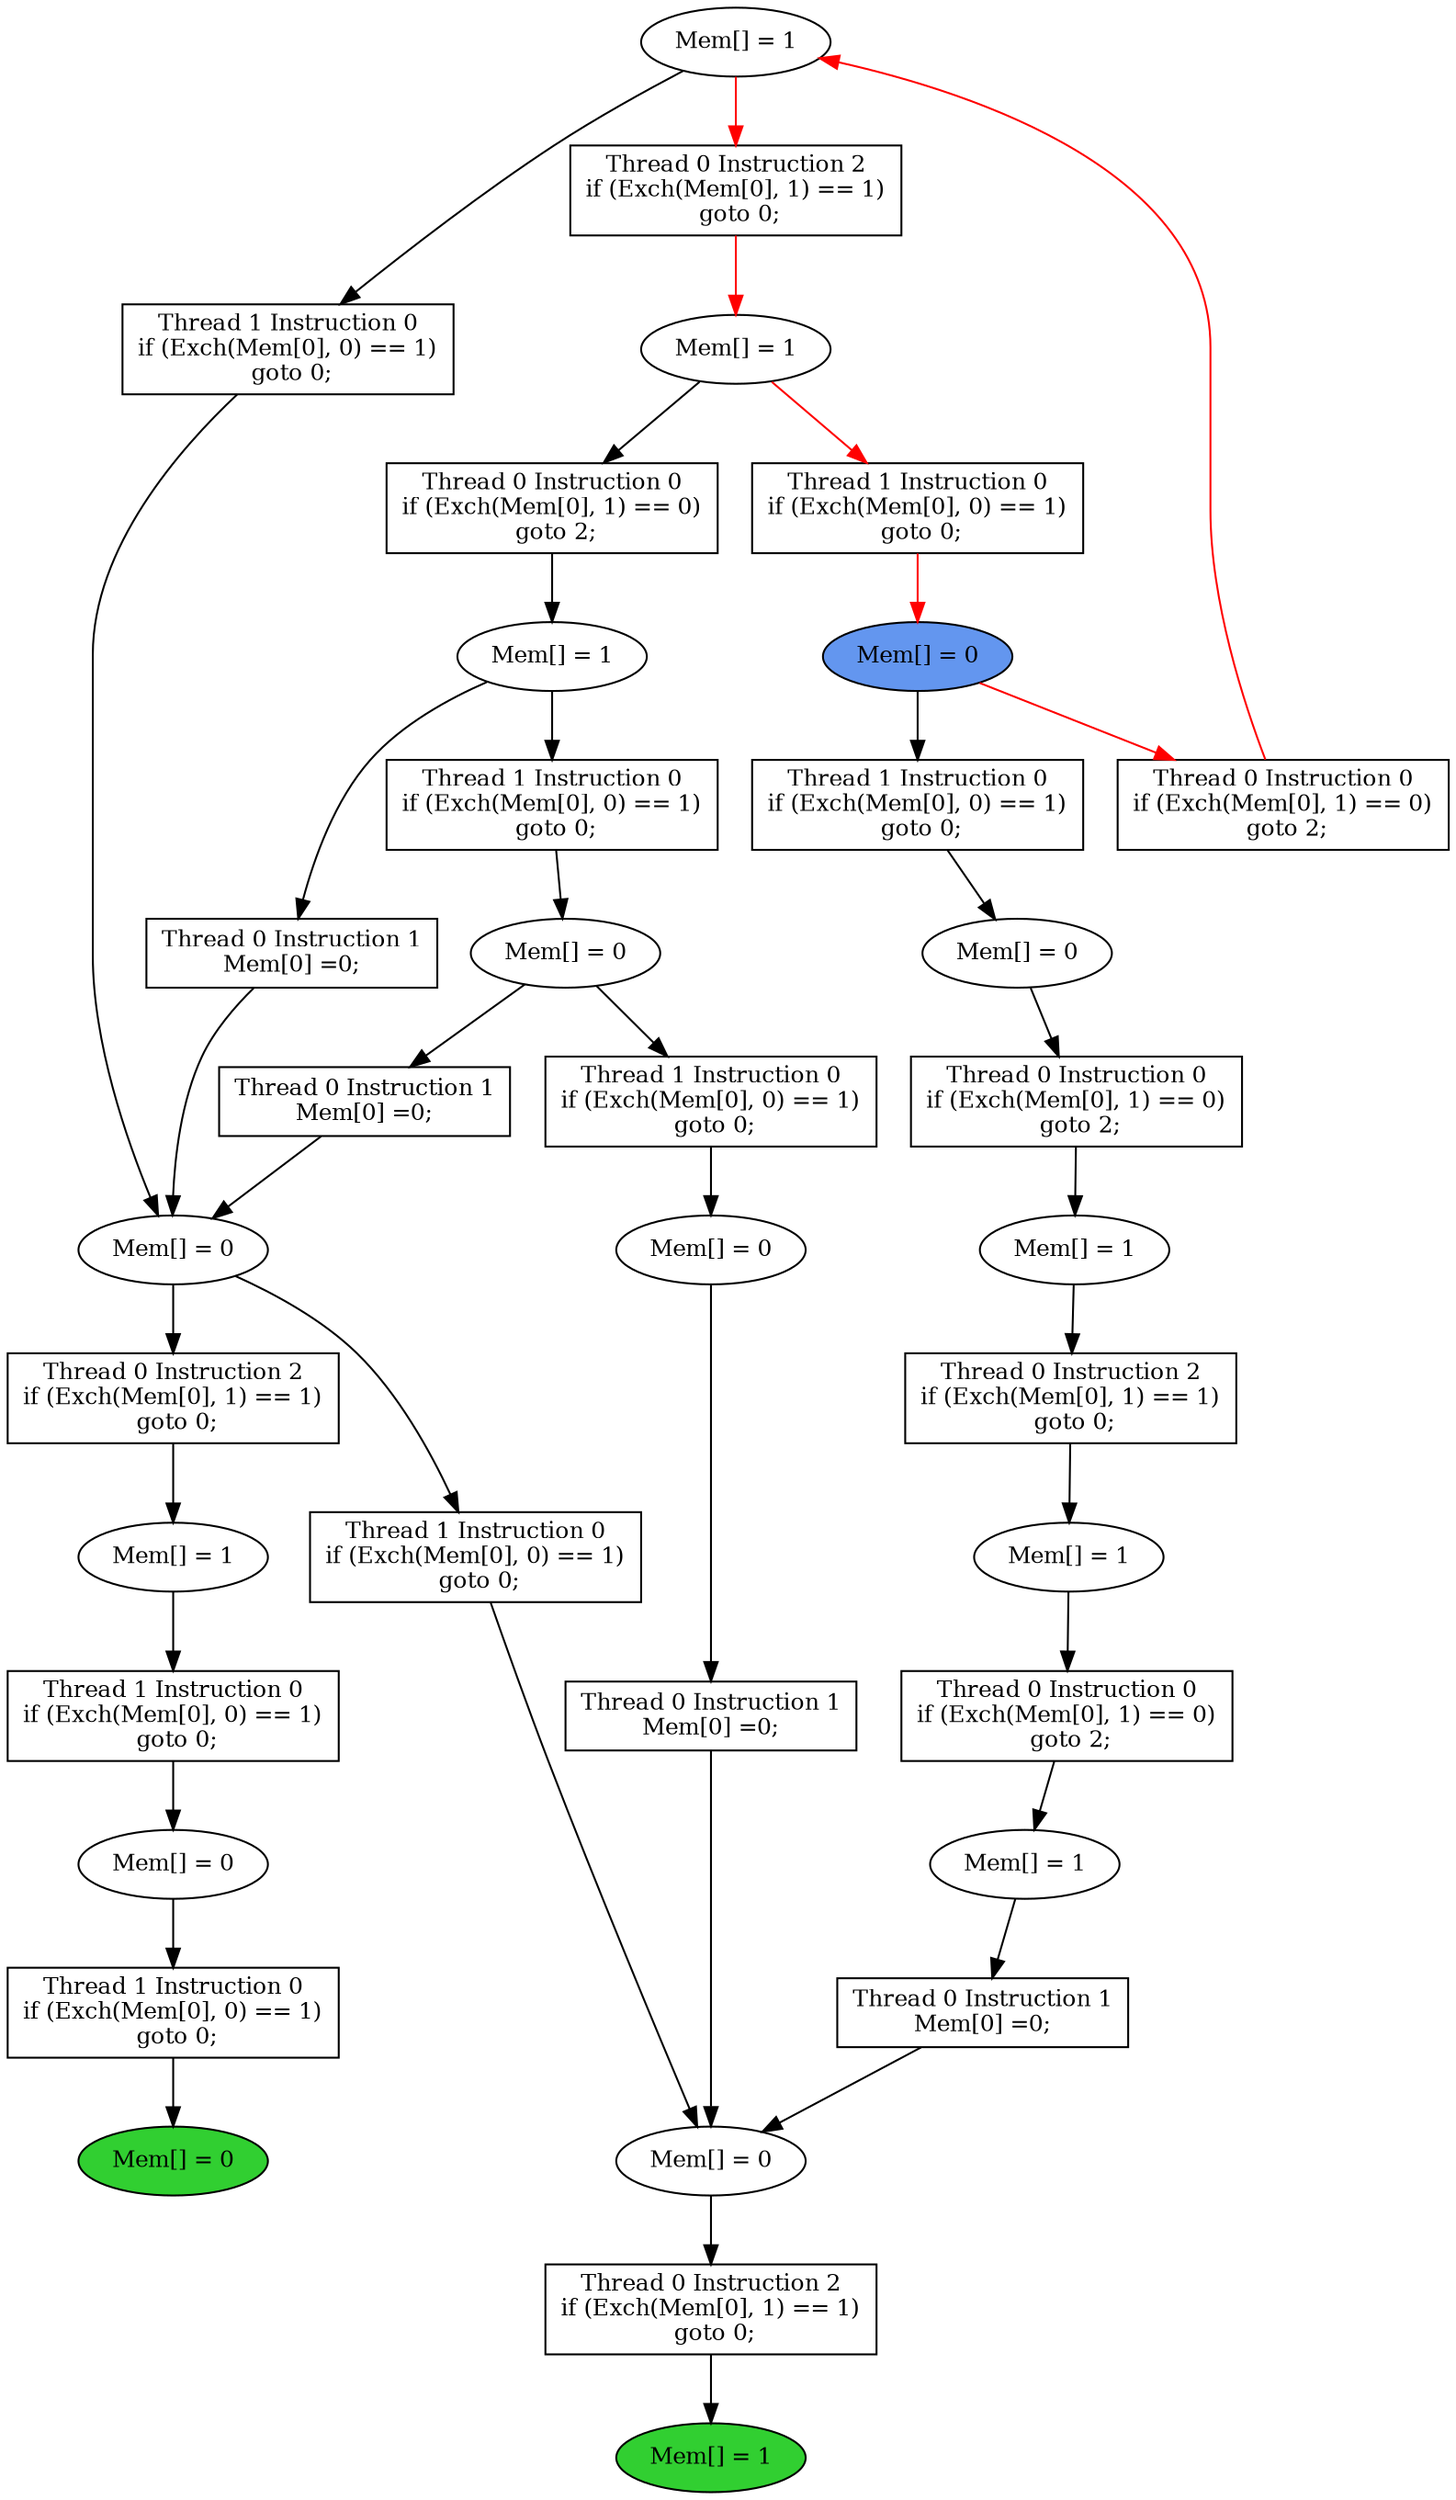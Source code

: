 digraph "graph" {
graph [fontsize=12]
node [fontsize=12]
edge [fontsize=12]
rankdir=TB;
"N16" -> "N15" [uuid = "<A0, END1>", color = "#000000", fontcolor = "#ffffff", style = "solid", label = "", dir = "forward", weight = "1"]
"N25" -> "N24" [uuid = "<A1, S4>", color = "#000000", fontcolor = "#ffffff", style = "solid", label = "", dir = "forward", weight = "1"]
"N30" -> "N17" [uuid = "<A2, S7>", color = "#000000", fontcolor = "#ffffff", style = "solid", label = "", dir = "forward", weight = "1"]
"N29" -> "N28" [uuid = "<A3, S6>", color = "#000000", fontcolor = "#ffffff", style = "solid", label = "", dir = "forward", weight = "1"]
"N34" -> "N33" [uuid = "<A4, S5>", color = "#000000", fontcolor = "#ffffff", style = "solid", label = "", dir = "forward", weight = "1"]
"N12" -> "N11" [uuid = "<A5, S1>", color = "#000000", fontcolor = "#ffffff", style = "solid", label = "", dir = "forward", weight = "1"]
"N38" -> "N31" [uuid = "<A6, S0>", color = "#000000", fontcolor = "#ffffff", style = "solid", label = "", dir = "forward", weight = "1"]
"N21" -> "N17" [uuid = "<A7, S7>", color = "#000000", fontcolor = "#ffffff", style = "solid", label = "", dir = "forward", weight = "1"]
"N18" -> "N17" [uuid = "<A8, S7>", color = "#000000", fontcolor = "#ffffff", style = "solid", label = "", dir = "forward", weight = "1"]
"N35" -> "N31" [uuid = "<A9, S0>", color = "#000000", fontcolor = "#ffffff", style = "solid", label = "", dir = "forward", weight = "1"]
"N32" -> "N31" [uuid = "<A10, S0>", color = "#000000", fontcolor = "#ffffff", style = "solid", label = "", dir = "forward", weight = "1"]
"N44" -> "N43" [uuid = "<A11, START>", color = "#ff0000", fontcolor = "#ffffff", style = "solid", label = "", dir = "forward", weight = "1"]
"N14" -> "N13" [uuid = "<A12, S3>", color = "#000000", fontcolor = "#ffffff", style = "solid", label = "", dir = "forward", weight = "1"]
"N46" -> "N45" [uuid = "<A13, S2>", color = "#ff0000", fontcolor = "#ffffff", style = "solid", label = "", dir = "forward", weight = "1"]
"N27" -> "N26" [uuid = "<A14, S12>", color = "#000000", fontcolor = "#ffffff", style = "solid", label = "", dir = "forward", weight = "1"]
"N23" -> "N22" [uuid = "<A15, S11>", color = "#000000", fontcolor = "#ffffff", style = "solid", label = "", dir = "forward", weight = "1"]
"N47" -> "N42" [uuid = "<A16, S10>", color = "#ff0000", fontcolor = "#ffffff", style = "solid", label = "", dir = "back", weight = "1"]
"N37" -> "N36" [uuid = "<A17, S9>", color = "#000000", fontcolor = "#ffffff", style = "solid", label = "", dir = "forward", weight = "1"]
"N10" -> "N9" [uuid = "<A18, END0>", color = "#000000", fontcolor = "#ffffff", style = "solid", label = "", dir = "forward", weight = "1"]
"N20" -> "N19" [uuid = "<A19, S8>", color = "#000000", fontcolor = "#ffffff", style = "solid", label = "", dir = "forward", weight = "1"]
"N17" -> "N16" [uuid = "<A0, S7>", color = "#000000", fontcolor = "#ffffff", style = "solid", label = "", dir = "forward", weight = "1"]
"N26" -> "N25" [uuid = "<A1, S12>", color = "#000000", fontcolor = "#ffffff", style = "solid", label = "", dir = "forward", weight = "1"]
"N31" -> "N30" [uuid = "<A2, S0>", color = "#000000", fontcolor = "#ffffff", style = "solid", label = "", dir = "forward", weight = "1"]
"N43" -> "N29" [uuid = "<A3, START>", color = "#000000", fontcolor = "#ffffff", style = "solid", label = "", dir = "forward", weight = "1"]
"N36" -> "N34" [uuid = "<A4, S9>", color = "#000000", fontcolor = "#ffffff", style = "solid", label = "", dir = "forward", weight = "1"]
"N13" -> "N12" [uuid = "<A5, S3>", color = "#000000", fontcolor = "#ffffff", style = "solid", label = "", dir = "forward", weight = "1"]
"N47" -> "N38" [uuid = "<A6, S10>", color = "#000000", fontcolor = "#ffffff", style = "solid", label = "", dir = "forward", weight = "1"]
"N22" -> "N21" [uuid = "<A7, S11>", color = "#000000", fontcolor = "#ffffff", style = "solid", label = "", dir = "forward", weight = "1"]
"N19" -> "N18" [uuid = "<A8, S8>", color = "#000000", fontcolor = "#ffffff", style = "solid", label = "", dir = "forward", weight = "1"]
"N36" -> "N35" [uuid = "<A9, S9>", color = "#000000", fontcolor = "#ffffff", style = "solid", label = "", dir = "forward", weight = "1"]
"N33" -> "N32" [uuid = "<A10, S5>", color = "#000000", fontcolor = "#ffffff", style = "solid", label = "", dir = "forward", weight = "1"]
"N45" -> "N44" [uuid = "<A11, S2>", color = "#ff0000", fontcolor = "#ffffff", style = "solid", label = "", dir = "forward", weight = "1"]
"N31" -> "N14" [uuid = "<A12, S0>", color = "#000000", fontcolor = "#ffffff", style = "solid", label = "", dir = "forward", weight = "1"]
"N47" -> "N46" [uuid = "<A13, S10>", color = "#ff0000", fontcolor = "#ffffff", style = "solid", label = "", dir = "forward", weight = "1"]
"N28" -> "N27" [uuid = "<A14, S6>", color = "#000000", fontcolor = "#ffffff", style = "solid", label = "", dir = "forward", weight = "1"]
"N24" -> "N23" [uuid = "<A15, S4>", color = "#000000", fontcolor = "#ffffff", style = "solid", label = "", dir = "forward", weight = "1"]
"N43" -> "N42" [uuid = "<A16, START>", color = "#ff0000", fontcolor = "#ffffff", style = "solid", label = "", dir = "forward", weight = "1"]
"N45" -> "N37" [uuid = "<A17, S2>", color = "#000000", fontcolor = "#ffffff", style = "solid", label = "", dir = "forward", weight = "1"]
"N11" -> "N10" [uuid = "<A18, S1>", color = "#000000", fontcolor = "#ffffff", style = "solid", label = "", dir = "forward", weight = "1"]
"N33" -> "N20" [uuid = "<A19, S5>", color = "#000000", fontcolor = "#ffffff", style = "solid", label = "", dir = "forward", weight = "1"]
"N9" [uuid="END0", label="Mem[] = 0", fillcolor = "#31cf31", fontcolor = "#000000", shape = "ellipse", style = "filled, solid"]
"N10" [uuid="A18", label="Thread 1 Instruction 0
if (Exch(Mem[0], 0) == 1)
 goto 0;", fillcolor = "#ffffff", fontcolor = "#000000", shape = "box", style = "filled, solid"]
"N11" [uuid="S1", label="Mem[] = 0", fillcolor = "#ffffff", fontcolor = "#000000", shape = "ellipse", style = "filled, solid"]
"N12" [uuid="A5", label="Thread 1 Instruction 0
if (Exch(Mem[0], 0) == 1)
 goto 0;", fillcolor = "#ffffff", fontcolor = "#000000", shape = "box", style = "filled, solid"]
"N13" [uuid="S3", label="Mem[] = 1", fillcolor = "#ffffff", fontcolor = "#000000", shape = "ellipse", style = "filled, solid"]
"N14" [uuid="A12", label="Thread 0 Instruction 2
if (Exch(Mem[0], 1) == 1)
 goto 0;", fillcolor = "#ffffff", fontcolor = "#000000", shape = "box", style = "filled, solid"]
"N15" [uuid="END1", label="Mem[] = 1", fillcolor = "#31cf31", fontcolor = "#000000", shape = "ellipse", style = "filled, solid"]
"N16" [uuid="A0", label="Thread 0 Instruction 2
if (Exch(Mem[0], 1) == 1)
 goto 0;", fillcolor = "#ffffff", fontcolor = "#000000", shape = "box", style = "filled, solid"]
"N17" [uuid="S7", label="Mem[] = 0", fillcolor = "#ffffff", fontcolor = "#000000", shape = "ellipse", style = "filled, solid"]
"N18" [uuid="A8", label="Thread 0 Instruction 1
Mem[0] =0;", fillcolor = "#ffffff", fontcolor = "#000000", shape = "box", style = "filled, solid"]
"N19" [uuid="S8", label="Mem[] = 0", fillcolor = "#ffffff", fontcolor = "#000000", shape = "ellipse", style = "filled, solid"]
"N20" [uuid="A19", label="Thread 1 Instruction 0
if (Exch(Mem[0], 0) == 1)
 goto 0;", fillcolor = "#ffffff", fontcolor = "#000000", shape = "box", style = "filled, solid"]
"N21" [uuid="A7", label="Thread 0 Instruction 1
Mem[0] =0;", fillcolor = "#ffffff", fontcolor = "#000000", shape = "box", style = "filled, solid"]
"N22" [uuid="S11", label="Mem[] = 1", fillcolor = "#ffffff", fontcolor = "#000000", shape = "ellipse", style = "filled, solid"]
"N23" [uuid="A15", label="Thread 0 Instruction 0
if (Exch(Mem[0], 1) == 0)
 goto 2;", fillcolor = "#ffffff", fontcolor = "#000000", shape = "box", style = "filled, solid"]
"N24" [uuid="S4", label="Mem[] = 1", fillcolor = "#ffffff", fontcolor = "#000000", shape = "ellipse", style = "filled, solid"]
"N25" [uuid="A1", label="Thread 0 Instruction 2
if (Exch(Mem[0], 1) == 1)
 goto 0;", fillcolor = "#ffffff", fontcolor = "#000000", shape = "box", style = "filled, solid"]
"N26" [uuid="S12", label="Mem[] = 1", fillcolor = "#ffffff", fontcolor = "#000000", shape = "ellipse", style = "filled, solid"]
"N27" [uuid="A14", label="Thread 0 Instruction 0
if (Exch(Mem[0], 1) == 0)
 goto 2;", fillcolor = "#ffffff", fontcolor = "#000000", shape = "box", style = "filled, solid"]
"N28" [uuid="S6", label="Mem[] = 0", fillcolor = "#ffffff", fontcolor = "#000000", shape = "ellipse", style = "filled, solid"]
"N29" [uuid="A3", label="Thread 1 Instruction 0
if (Exch(Mem[0], 0) == 1)
 goto 0;", fillcolor = "#ffffff", fontcolor = "#000000", shape = "box", style = "filled, solid"]
"N30" [uuid="A2", label="Thread 1 Instruction 0
if (Exch(Mem[0], 0) == 1)
 goto 0;", fillcolor = "#ffffff", fontcolor = "#000000", shape = "box", style = "filled, solid"]
"N31" [uuid="S0", label="Mem[] = 0", fillcolor = "#ffffff", fontcolor = "#000000", shape = "ellipse", style = "filled, solid"]
"N32" [uuid="A10", label="Thread 0 Instruction 1
Mem[0] =0;", fillcolor = "#ffffff", fontcolor = "#000000", shape = "box", style = "filled, solid"]
"N33" [uuid="S5", label="Mem[] = 0", fillcolor = "#ffffff", fontcolor = "#000000", shape = "ellipse", style = "filled, solid"]
"N34" [uuid="A4", label="Thread 1 Instruction 0
if (Exch(Mem[0], 0) == 1)
 goto 0;", fillcolor = "#ffffff", fontcolor = "#000000", shape = "box", style = "filled, solid"]
"N35" [uuid="A9", label="Thread 0 Instruction 1
Mem[0] =0;", fillcolor = "#ffffff", fontcolor = "#000000", shape = "box", style = "filled, solid"]
"N36" [uuid="S9", label="Mem[] = 1", fillcolor = "#ffffff", fontcolor = "#000000", shape = "ellipse", style = "filled, solid"]
"N37" [uuid="A17", label="Thread 0 Instruction 0
if (Exch(Mem[0], 1) == 0)
 goto 2;", fillcolor = "#ffffff", fontcolor = "#000000", shape = "box", style = "filled, solid"]
"N38" [uuid="A6", label="Thread 1 Instruction 0
if (Exch(Mem[0], 0) == 1)
 goto 0;", fillcolor = "#ffffff", fontcolor = "#000000", shape = "box", style = "filled, solid"]
"N42" [uuid="A16", label="Thread 0 Instruction 0
if (Exch(Mem[0], 1) == 0)
 goto 2;", fillcolor = "#ffffff", fontcolor = "#000000", shape = "box", style = "filled, solid"]
"N43" [uuid="START", label="Mem[] = 0", fillcolor = "#6396ef", fontcolor = "#000000", shape = "ellipse", style = "filled, solid"]
"N44" [uuid="A11", label="Thread 1 Instruction 0
if (Exch(Mem[0], 0) == 1)
 goto 0;", fillcolor = "#ffffff", fontcolor = "#000000", shape = "box", style = "filled, solid"]
"N45" [uuid="S2", label="Mem[] = 1", fillcolor = "#ffffff", fontcolor = "#000000", shape = "ellipse", style = "filled, solid"]
"N46" [uuid="A13", label="Thread 0 Instruction 2
if (Exch(Mem[0], 1) == 1)
 goto 0;", fillcolor = "#ffffff", fontcolor = "#000000", shape = "box", style = "filled, solid"]
"N47" [uuid="S10", label="Mem[] = 1", fillcolor = "#ffffff", fontcolor = "#000000", shape = "ellipse", style = "filled, solid"]
}